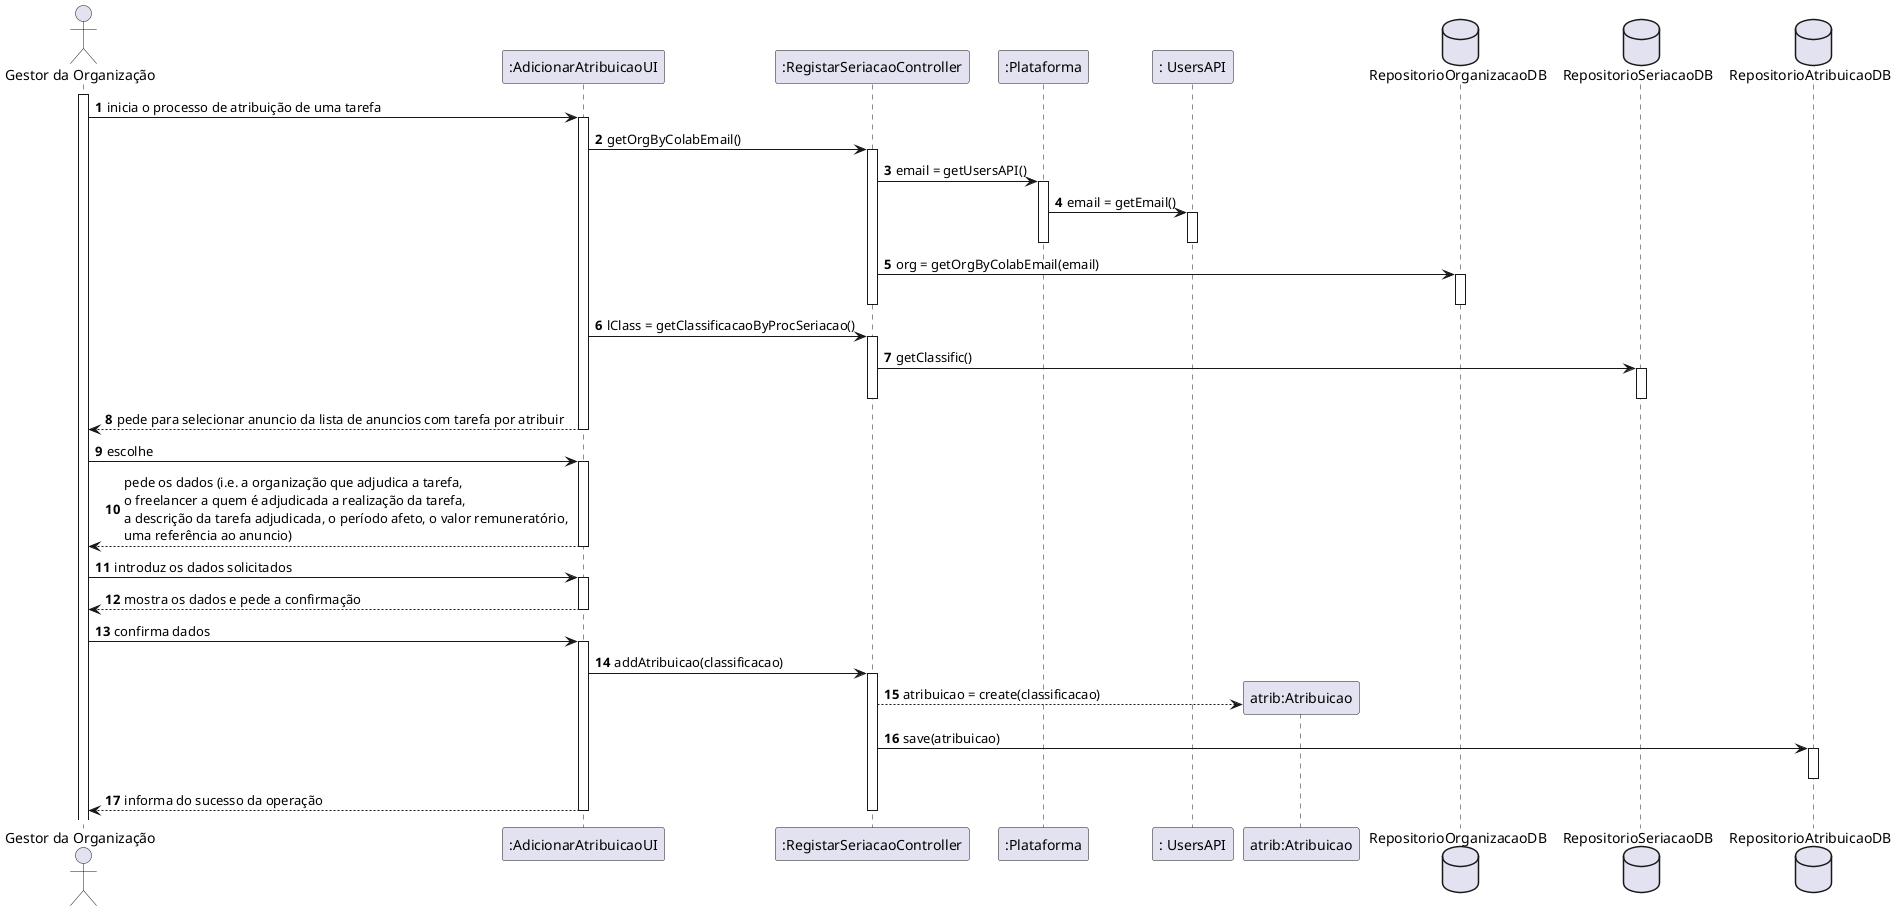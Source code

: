 @startuml
autonumber

actor "Gestor da Organização" as GES
participant ":AdicionarAtribuicaoUI" as UI
participant ":RegistarSeriacaoController" as CTRL
participant ":Plataforma" as PLAT
participant ": UsersAPI" as UAPI
participant "atrib:Atribuicao" as ATRIB
database RepositorioOrganizacaoDB as  orgDB
database RepositorioSeriacaoDB as seriacDB
database RepositorioAtribuicaoDB as atribDB

activate GES
GES -> UI : inicia o processo de atribuição de uma tarefa
activate UI

UI -> CTRL : getOrgByColabEmail()
activate CTRL
CTRL -> PLAT : email = getUsersAPI()
activate PLAT
PLAT -> UAPI : email = getEmail()
activate UAPI
deactivate PLAT
deactivate UAPI
CTRL -> orgDB : org = getOrgByColabEmail(email)
activate orgDB
deactivate orgDB
deactivate CTRL 

UI -> CTRL : lClass = getClassificacaoByProcSeriacao()
activate CTRL
CTRL -> seriacDB : getClassific()
activate seriacDB
deactivate seriacDB
deactivate CTRL

UI --> GES : pede para selecionar anuncio da lista de anuncios com tarefa por atribuir
deactivate UI

GES -> UI : escolhe
activate UI
UI --> GES : pede os dados (i.e. a organização que adjudica a tarefa, \no freelancer a quem é adjudicada a realização da tarefa, \na descrição da tarefa adjudicada, o período afeto, o valor remuneratório, \numa referência ao anuncio)
deactivate UI

GES -> UI : introduz os dados solicitados 
activate UI

UI --> GES : mostra os dados e pede a confirmação
deactivate UI

GES -> UI : confirma dados 
activate UI
UI -> CTRL : addAtribuicao(classificacao)
activate CTRL
CTRL --> ATRIB**: atribuicao = create(classificacao)
CTRL -> atribDB : save(atribuicao)
activate atribDB
deactivate atribDB
UI --> GES: informa do sucesso da operação
deactivate CTRL
deactivate UI

@enduml
